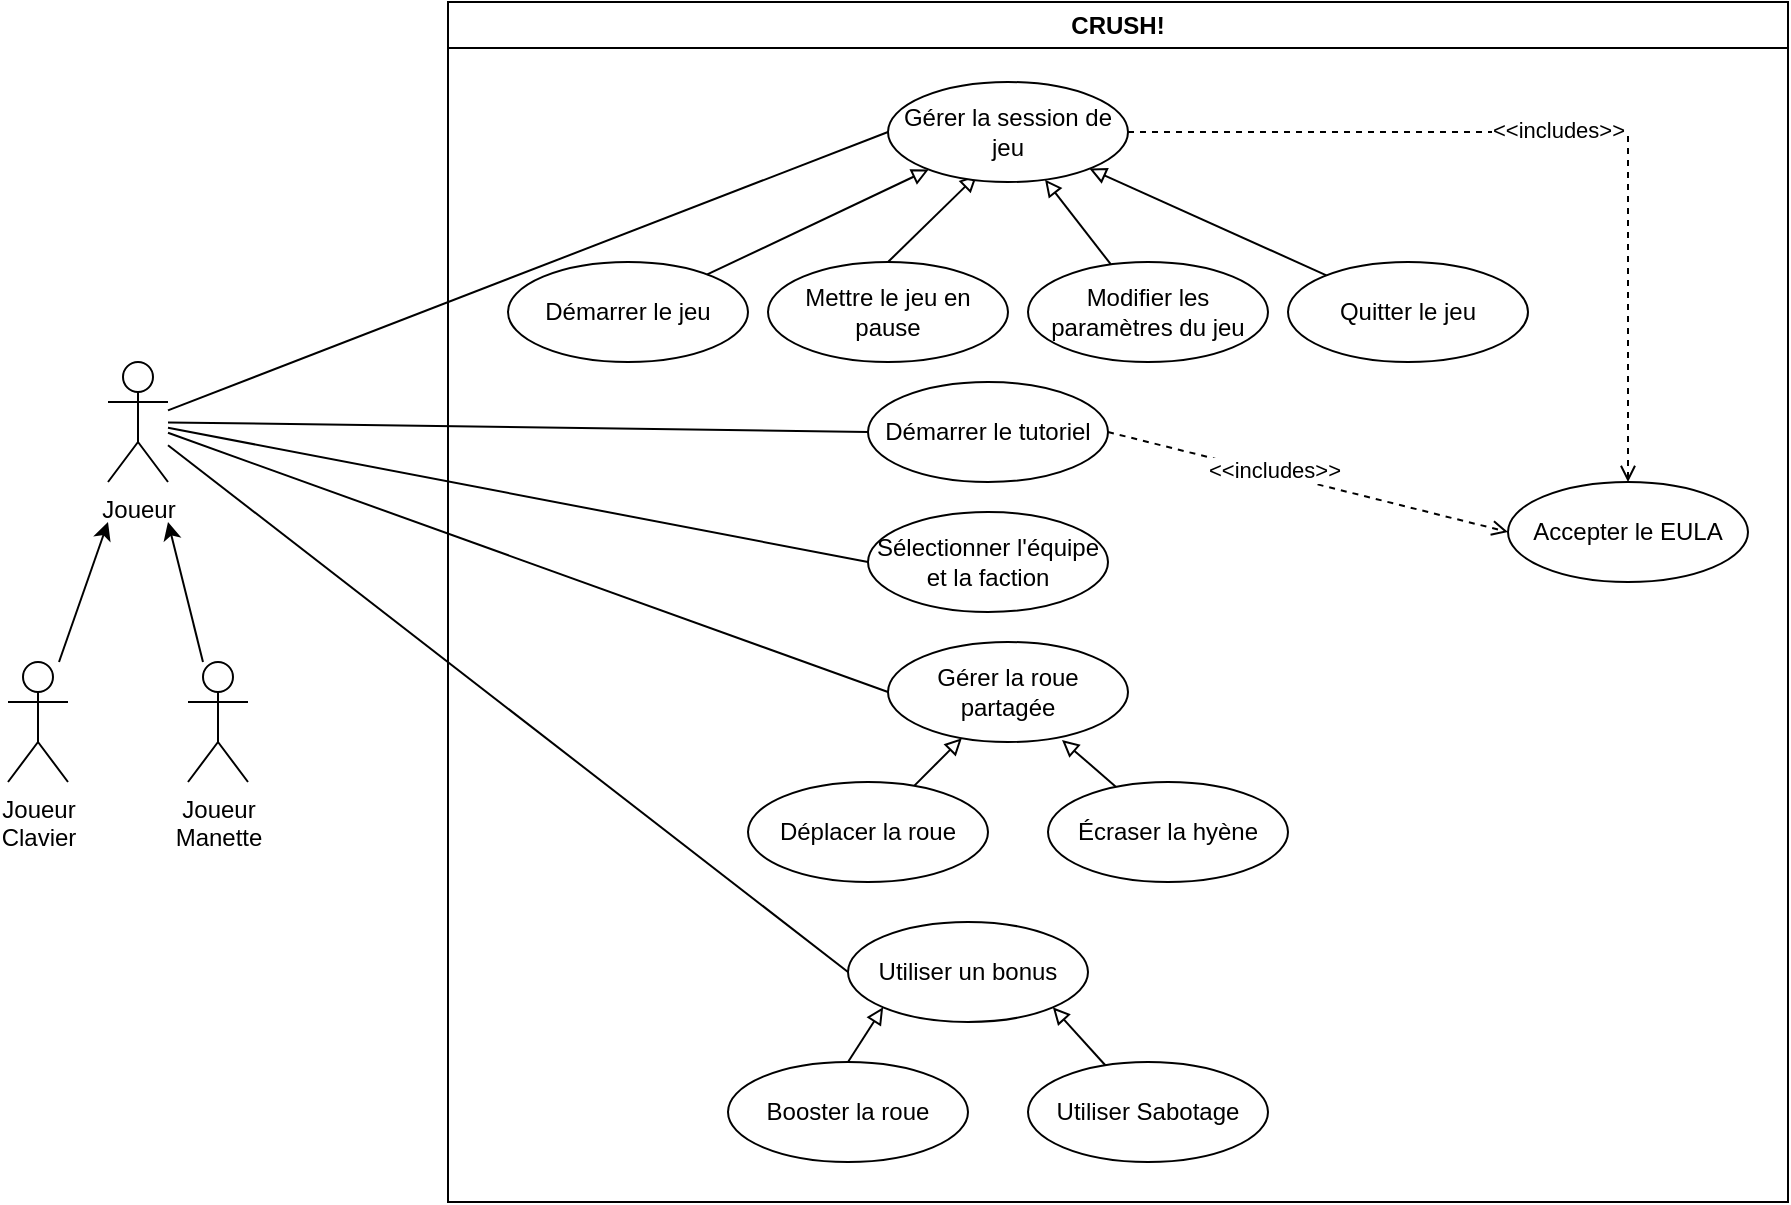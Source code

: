 <mxfile version="26.2.13">
  <diagram name="Page-1" id="vynCBVq9XJ8pfg_LBHzF">
    <mxGraphModel dx="1249" dy="676" grid="1" gridSize="10" guides="1" tooltips="1" connect="1" arrows="1" fold="1" page="1" pageScale="1" pageWidth="850" pageHeight="1100" math="0" shadow="0">
      <root>
        <mxCell id="0" />
        <mxCell id="1" parent="0" />
        <mxCell id="zl5Z9rwR7qq4CWvOWsA4-19" style="rounded=0;orthogonalLoop=1;jettySize=auto;html=1;entryX=0;entryY=0.5;entryDx=0;entryDy=0;endArrow=none;startFill=0;" parent="1" source="zl5Z9rwR7qq4CWvOWsA4-1" target="zl5Z9rwR7qq4CWvOWsA4-4" edge="1">
          <mxGeometry relative="1" as="geometry" />
        </mxCell>
        <mxCell id="zl5Z9rwR7qq4CWvOWsA4-20" style="rounded=0;orthogonalLoop=1;jettySize=auto;html=1;entryX=0;entryY=0.5;entryDx=0;entryDy=0;endArrow=none;startFill=0;" parent="1" source="zl5Z9rwR7qq4CWvOWsA4-1" target="zl5Z9rwR7qq4CWvOWsA4-9" edge="1">
          <mxGeometry relative="1" as="geometry" />
        </mxCell>
        <mxCell id="zl5Z9rwR7qq4CWvOWsA4-22" style="rounded=0;orthogonalLoop=1;jettySize=auto;html=1;entryX=0;entryY=0.5;entryDx=0;entryDy=0;endArrow=none;startFill=0;" parent="1" source="zl5Z9rwR7qq4CWvOWsA4-1" target="zl5Z9rwR7qq4CWvOWsA4-15" edge="1">
          <mxGeometry relative="1" as="geometry" />
        </mxCell>
        <mxCell id="zl5Z9rwR7qq4CWvOWsA4-23" style="rounded=0;orthogonalLoop=1;jettySize=auto;html=1;entryX=0;entryY=0.5;entryDx=0;entryDy=0;endArrow=none;startFill=0;" parent="1" source="zl5Z9rwR7qq4CWvOWsA4-1" target="zl5Z9rwR7qq4CWvOWsA4-56" edge="1">
          <mxGeometry relative="1" as="geometry" />
        </mxCell>
        <mxCell id="zl5Z9rwR7qq4CWvOWsA4-39" style="rounded=0;orthogonalLoop=1;jettySize=auto;html=1;entryX=0;entryY=0.5;entryDx=0;entryDy=0;endArrow=none;startFill=0;" parent="1" source="zl5Z9rwR7qq4CWvOWsA4-1" target="zl5Z9rwR7qq4CWvOWsA4-28" edge="1">
          <mxGeometry relative="1" as="geometry" />
        </mxCell>
        <mxCell id="zl5Z9rwR7qq4CWvOWsA4-1" value="Joueur" style="shape=umlActor;verticalLabelPosition=bottom;verticalAlign=top;html=1;outlineConnect=0;" parent="1" vertex="1">
          <mxGeometry x="70" y="220" width="30" height="60" as="geometry" />
        </mxCell>
        <mxCell id="zl5Z9rwR7qq4CWvOWsA4-25" value="CRUSH!" style="swimlane;whiteSpace=wrap;html=1;" parent="1" vertex="1">
          <mxGeometry x="240" y="40" width="670" height="600" as="geometry">
            <mxRectangle x="230" y="50" width="90" height="30" as="alternateBounds" />
          </mxGeometry>
        </mxCell>
        <mxCell id="zl5Z9rwR7qq4CWvOWsA4-46" style="rounded=0;orthogonalLoop=1;jettySize=auto;html=1;exitX=1;exitY=0.5;exitDx=0;exitDy=0;entryX=0;entryY=0.5;entryDx=0;entryDy=0;dashed=1;endArrow=open;endFill=0;" parent="zl5Z9rwR7qq4CWvOWsA4-25" source="zl5Z9rwR7qq4CWvOWsA4-15" target="zl5Z9rwR7qq4CWvOWsA4-45" edge="1">
          <mxGeometry relative="1" as="geometry" />
        </mxCell>
        <mxCell id="zl5Z9rwR7qq4CWvOWsA4-52" value="&amp;lt;&amp;lt;includes&amp;gt;&amp;gt;" style="edgeLabel;html=1;align=center;verticalAlign=middle;resizable=0;points=[];" parent="zl5Z9rwR7qq4CWvOWsA4-46" vertex="1" connectable="0">
          <mxGeometry x="-0.175" y="2" relative="1" as="geometry">
            <mxPoint as="offset" />
          </mxGeometry>
        </mxCell>
        <mxCell id="zl5Z9rwR7qq4CWvOWsA4-15" value="Démarrer le tutoriel" style="ellipse;whiteSpace=wrap;html=1;" parent="zl5Z9rwR7qq4CWvOWsA4-25" vertex="1">
          <mxGeometry x="210" y="190" width="120" height="50" as="geometry" />
        </mxCell>
        <mxCell id="zl5Z9rwR7qq4CWvOWsA4-38" style="rounded=0;orthogonalLoop=1;jettySize=auto;html=1;entryX=0.725;entryY=0.98;entryDx=0;entryDy=0;endArrow=block;startFill=0;entryPerimeter=0;endFill=0;" parent="zl5Z9rwR7qq4CWvOWsA4-25" source="zl5Z9rwR7qq4CWvOWsA4-10" target="zl5Z9rwR7qq4CWvOWsA4-28" edge="1">
          <mxGeometry relative="1" as="geometry" />
        </mxCell>
        <mxCell id="zl5Z9rwR7qq4CWvOWsA4-10" value="Écraser la hyène" style="ellipse;whiteSpace=wrap;html=1;" parent="zl5Z9rwR7qq4CWvOWsA4-25" vertex="1">
          <mxGeometry x="300" y="390" width="120" height="50" as="geometry" />
        </mxCell>
        <mxCell id="zl5Z9rwR7qq4CWvOWsA4-62" style="rounded=0;orthogonalLoop=1;jettySize=auto;html=1;entryX=1;entryY=1;entryDx=0;entryDy=0;endArrow=block;endFill=0;" parent="zl5Z9rwR7qq4CWvOWsA4-25" source="zl5Z9rwR7qq4CWvOWsA4-16" target="zl5Z9rwR7qq4CWvOWsA4-56" edge="1">
          <mxGeometry relative="1" as="geometry" />
        </mxCell>
        <mxCell id="zl5Z9rwR7qq4CWvOWsA4-16" value="Utiliser Sabotage" style="ellipse;whiteSpace=wrap;html=1;" parent="zl5Z9rwR7qq4CWvOWsA4-25" vertex="1">
          <mxGeometry x="290" y="530" width="120" height="50" as="geometry" />
        </mxCell>
        <mxCell id="zl5Z9rwR7qq4CWvOWsA4-9" value="Sélectionner l&#39;équipe et la faction" style="ellipse;whiteSpace=wrap;html=1;" parent="zl5Z9rwR7qq4CWvOWsA4-25" vertex="1">
          <mxGeometry x="210" y="255" width="120" height="50" as="geometry" />
        </mxCell>
        <mxCell id="zl5Z9rwR7qq4CWvOWsA4-34" style="rounded=0;orthogonalLoop=1;jettySize=auto;html=1;endArrow=block;endFill=0;" parent="zl5Z9rwR7qq4CWvOWsA4-25" source="zl5Z9rwR7qq4CWvOWsA4-26" target="zl5Z9rwR7qq4CWvOWsA4-4" edge="1">
          <mxGeometry relative="1" as="geometry" />
        </mxCell>
        <mxCell id="zl5Z9rwR7qq4CWvOWsA4-26" value="Modifier les paramètres du jeu" style="ellipse;whiteSpace=wrap;html=1;" parent="zl5Z9rwR7qq4CWvOWsA4-25" vertex="1">
          <mxGeometry x="290" y="130" width="120" height="50" as="geometry" />
        </mxCell>
        <mxCell id="zl5Z9rwR7qq4CWvOWsA4-37" style="rounded=0;orthogonalLoop=1;jettySize=auto;html=1;endArrow=block;startFill=0;endFill=0;" parent="zl5Z9rwR7qq4CWvOWsA4-25" source="zl5Z9rwR7qq4CWvOWsA4-27" target="zl5Z9rwR7qq4CWvOWsA4-28" edge="1">
          <mxGeometry relative="1" as="geometry" />
        </mxCell>
        <mxCell id="zl5Z9rwR7qq4CWvOWsA4-27" value="Déplacer la roue" style="ellipse;whiteSpace=wrap;html=1;" parent="zl5Z9rwR7qq4CWvOWsA4-25" vertex="1">
          <mxGeometry x="150" y="390" width="120" height="50" as="geometry" />
        </mxCell>
        <mxCell id="zl5Z9rwR7qq4CWvOWsA4-28" value="Gérer la roue partagée" style="ellipse;whiteSpace=wrap;html=1;" parent="zl5Z9rwR7qq4CWvOWsA4-25" vertex="1">
          <mxGeometry x="220" y="320" width="120" height="50" as="geometry" />
        </mxCell>
        <mxCell id="zl5Z9rwR7qq4CWvOWsA4-33" style="rounded=0;orthogonalLoop=1;jettySize=auto;html=1;exitX=0.5;exitY=0;exitDx=0;exitDy=0;entryX=0.371;entryY=0.93;entryDx=0;entryDy=0;entryPerimeter=0;endArrow=block;endFill=0;" parent="zl5Z9rwR7qq4CWvOWsA4-25" source="zl5Z9rwR7qq4CWvOWsA4-7" target="zl5Z9rwR7qq4CWvOWsA4-4" edge="1">
          <mxGeometry relative="1" as="geometry" />
        </mxCell>
        <mxCell id="zl5Z9rwR7qq4CWvOWsA4-7" value="Mettre le jeu en pause" style="ellipse;whiteSpace=wrap;html=1;" parent="zl5Z9rwR7qq4CWvOWsA4-25" vertex="1">
          <mxGeometry x="160" y="130" width="120" height="50" as="geometry" />
        </mxCell>
        <mxCell id="zl5Z9rwR7qq4CWvOWsA4-36" style="rounded=0;orthogonalLoop=1;jettySize=auto;html=1;endArrow=block;endFill=0;" parent="zl5Z9rwR7qq4CWvOWsA4-25" source="zl5Z9rwR7qq4CWvOWsA4-8" target="zl5Z9rwR7qq4CWvOWsA4-4" edge="1">
          <mxGeometry relative="1" as="geometry" />
        </mxCell>
        <mxCell id="zl5Z9rwR7qq4CWvOWsA4-8" value="Quitter le jeu" style="ellipse;whiteSpace=wrap;html=1;" parent="zl5Z9rwR7qq4CWvOWsA4-25" vertex="1">
          <mxGeometry x="420" y="130" width="120" height="50" as="geometry" />
        </mxCell>
        <mxCell id="zl5Z9rwR7qq4CWvOWsA4-50" style="edgeStyle=orthogonalEdgeStyle;rounded=0;orthogonalLoop=1;jettySize=auto;html=1;exitX=1;exitY=0.5;exitDx=0;exitDy=0;dashed=1;endArrow=open;endFill=0;" parent="zl5Z9rwR7qq4CWvOWsA4-25" source="zl5Z9rwR7qq4CWvOWsA4-4" target="zl5Z9rwR7qq4CWvOWsA4-45" edge="1">
          <mxGeometry relative="1" as="geometry" />
        </mxCell>
        <mxCell id="zl5Z9rwR7qq4CWvOWsA4-51" value="&amp;lt;&amp;lt;includes&amp;gt;&amp;gt;" style="edgeLabel;html=1;align=center;verticalAlign=middle;resizable=0;points=[];" parent="zl5Z9rwR7qq4CWvOWsA4-50" vertex="1" connectable="0">
          <mxGeometry x="0.009" y="1" relative="1" as="geometry">
            <mxPoint as="offset" />
          </mxGeometry>
        </mxCell>
        <mxCell id="zl5Z9rwR7qq4CWvOWsA4-4" value="Gérer la session de jeu" style="ellipse;whiteSpace=wrap;html=1;" parent="zl5Z9rwR7qq4CWvOWsA4-25" vertex="1">
          <mxGeometry x="220" y="40" width="120" height="50" as="geometry" />
        </mxCell>
        <mxCell id="zl5Z9rwR7qq4CWvOWsA4-6" value="Démarrer le jeu" style="ellipse;whiteSpace=wrap;html=1;" parent="zl5Z9rwR7qq4CWvOWsA4-25" vertex="1">
          <mxGeometry x="30" y="130" width="120" height="50" as="geometry" />
        </mxCell>
        <mxCell id="zl5Z9rwR7qq4CWvOWsA4-32" style="rounded=0;orthogonalLoop=1;jettySize=auto;html=1;endArrow=block;endFill=0;" parent="zl5Z9rwR7qq4CWvOWsA4-25" source="zl5Z9rwR7qq4CWvOWsA4-6" target="zl5Z9rwR7qq4CWvOWsA4-4" edge="1">
          <mxGeometry relative="1" as="geometry" />
        </mxCell>
        <mxCell id="zl5Z9rwR7qq4CWvOWsA4-45" value="Accepter le EULA" style="ellipse;whiteSpace=wrap;html=1;" parent="zl5Z9rwR7qq4CWvOWsA4-25" vertex="1">
          <mxGeometry x="530" y="240" width="120" height="50" as="geometry" />
        </mxCell>
        <mxCell id="zl5Z9rwR7qq4CWvOWsA4-56" value="Utiliser un bonus" style="ellipse;whiteSpace=wrap;html=1;" parent="zl5Z9rwR7qq4CWvOWsA4-25" vertex="1">
          <mxGeometry x="200" y="460" width="120" height="50" as="geometry" />
        </mxCell>
        <mxCell id="zl5Z9rwR7qq4CWvOWsA4-59" style="rounded=0;orthogonalLoop=1;jettySize=auto;html=1;exitX=0.5;exitY=0;exitDx=0;exitDy=0;entryX=0;entryY=1;entryDx=0;entryDy=0;endArrow=block;endFill=0;" parent="zl5Z9rwR7qq4CWvOWsA4-25" source="zl5Z9rwR7qq4CWvOWsA4-57" target="zl5Z9rwR7qq4CWvOWsA4-56" edge="1">
          <mxGeometry relative="1" as="geometry" />
        </mxCell>
        <mxCell id="zl5Z9rwR7qq4CWvOWsA4-57" value="Booster la roue" style="ellipse;whiteSpace=wrap;html=1;" parent="zl5Z9rwR7qq4CWvOWsA4-25" vertex="1">
          <mxGeometry x="140" y="530" width="120" height="50" as="geometry" />
        </mxCell>
        <mxCell id="zl5Z9rwR7qq4CWvOWsA4-43" style="rounded=0;orthogonalLoop=1;jettySize=auto;html=1;" parent="1" source="zl5Z9rwR7qq4CWvOWsA4-41" edge="1">
          <mxGeometry relative="1" as="geometry">
            <mxPoint x="70" y="300" as="targetPoint" />
          </mxGeometry>
        </mxCell>
        <mxCell id="zl5Z9rwR7qq4CWvOWsA4-41" value="Joueur&lt;div&gt;Clavier&lt;/div&gt;" style="shape=umlActor;verticalLabelPosition=bottom;verticalAlign=top;html=1;outlineConnect=0;" parent="1" vertex="1">
          <mxGeometry x="20" y="370" width="30" height="60" as="geometry" />
        </mxCell>
        <mxCell id="zl5Z9rwR7qq4CWvOWsA4-44" style="rounded=0;orthogonalLoop=1;jettySize=auto;html=1;" parent="1" source="zl5Z9rwR7qq4CWvOWsA4-42" edge="1">
          <mxGeometry relative="1" as="geometry">
            <mxPoint x="100" y="300" as="targetPoint" />
          </mxGeometry>
        </mxCell>
        <mxCell id="zl5Z9rwR7qq4CWvOWsA4-42" value="Joueur&lt;div&gt;&lt;span style=&quot;background-color: transparent; color: light-dark(rgb(0, 0, 0), rgb(255, 255, 255));&quot;&gt;Manette&lt;/span&gt;&lt;/div&gt;" style="shape=umlActor;verticalLabelPosition=bottom;verticalAlign=top;html=1;outlineConnect=0;" parent="1" vertex="1">
          <mxGeometry x="110" y="370" width="30" height="60" as="geometry" />
        </mxCell>
      </root>
    </mxGraphModel>
  </diagram>
</mxfile>
